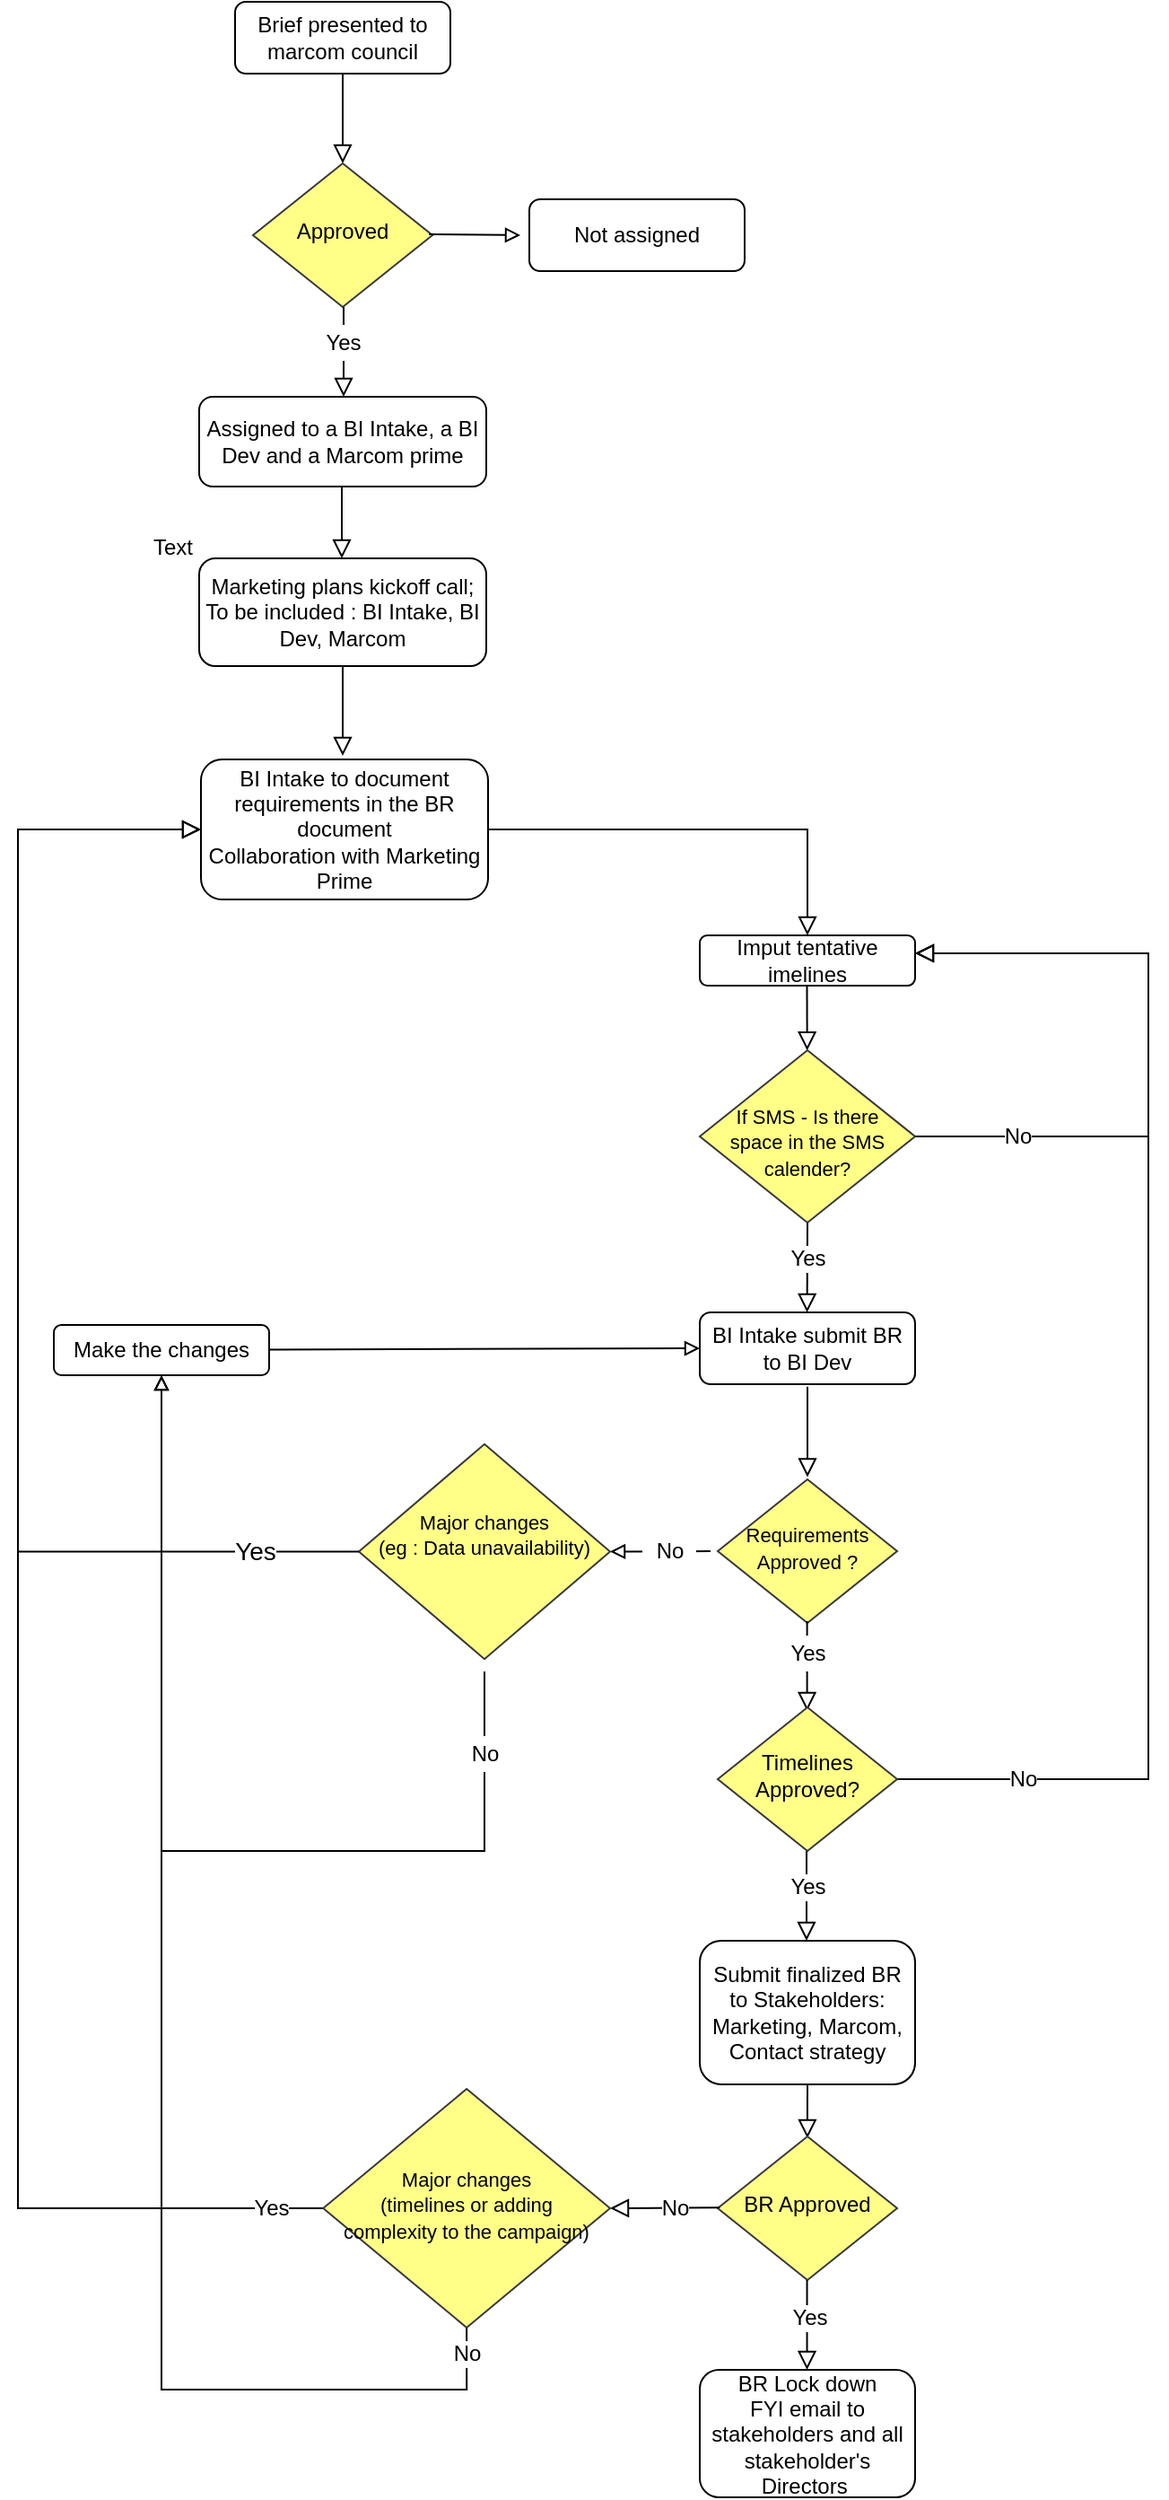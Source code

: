 <mxfile version="12.5.4" type="github">
  <diagram id="C5RBs43oDa-KdzZeNtuy" name="Page-1">
    <mxGraphModel dx="1206" dy="791" grid="1" gridSize="10" guides="1" tooltips="1" connect="1" arrows="1" fold="1" page="1" pageScale="1" pageWidth="827" pageHeight="1169" math="0" shadow="0">
      <root>
        <mxCell id="WIyWlLk6GJQsqaUBKTNV-0"/>
        <mxCell id="WIyWlLk6GJQsqaUBKTNV-1" parent="WIyWlLk6GJQsqaUBKTNV-0"/>
        <mxCell id="WlS0nSgw3Jyz-_eudb85-21" value="" style="rounded=0;html=1;jettySize=auto;orthogonalLoop=1;fontSize=11;endArrow=block;endFill=0;endSize=8;strokeWidth=1;shadow=0;labelBackgroundColor=none;" parent="WIyWlLk6GJQsqaUBKTNV-1" edge="1">
          <mxGeometry relative="1" as="geometry">
            <mxPoint x="460.001" y="851.429" as="sourcePoint"/>
            <mxPoint x="460.001" y="901.714" as="targetPoint"/>
          </mxGeometry>
        </mxCell>
        <mxCell id="WlS0nSgw3Jyz-_eudb85-14" value="" style="rounded=0;html=1;jettySize=auto;orthogonalLoop=1;fontSize=11;endArrow=block;endFill=0;endSize=8;strokeWidth=1;shadow=0;labelBackgroundColor=none;" parent="WIyWlLk6GJQsqaUBKTNV-1" edge="1">
          <mxGeometry relative="1" as="geometry">
            <mxPoint x="200.5" y="340" as="sourcePoint"/>
            <mxPoint x="200.5" y="390" as="targetPoint"/>
          </mxGeometry>
        </mxCell>
        <mxCell id="WIyWlLk6GJQsqaUBKTNV-2" value="" style="rounded=0;html=1;jettySize=auto;orthogonalLoop=1;fontSize=11;endArrow=block;endFill=0;endSize=8;strokeWidth=1;shadow=0;labelBackgroundColor=none;" parent="WIyWlLk6GJQsqaUBKTNV-1" source="WIyWlLk6GJQsqaUBKTNV-3" target="WIyWlLk6GJQsqaUBKTNV-6" edge="1">
          <mxGeometry relative="1" as="geometry"/>
        </mxCell>
        <mxCell id="WIyWlLk6GJQsqaUBKTNV-3" value="Brief presented to marcom council " style="rounded=1;whiteSpace=wrap;html=1;fontSize=12;glass=0;strokeWidth=1;shadow=0;labelBackgroundColor=none;" parent="WIyWlLk6GJQsqaUBKTNV-1" vertex="1">
          <mxGeometry x="141" y="80" width="120" height="40" as="geometry"/>
        </mxCell>
        <mxCell id="WIyWlLk6GJQsqaUBKTNV-6" value="Approved" style="rhombus;whiteSpace=wrap;html=1;shadow=0;fontFamily=Helvetica;fontSize=12;align=center;strokeWidth=1;spacing=6;spacingTop=-4;fillColor=#ffff88;strokeColor=#36393d;" parent="WIyWlLk6GJQsqaUBKTNV-1" vertex="1">
          <mxGeometry x="151" y="170" width="100" height="80" as="geometry"/>
        </mxCell>
        <mxCell id="WIyWlLk6GJQsqaUBKTNV-7" value="Not assigned" style="rounded=1;whiteSpace=wrap;html=1;fontSize=12;glass=0;strokeWidth=1;shadow=0;" parent="WIyWlLk6GJQsqaUBKTNV-1" vertex="1">
          <mxGeometry x="305" y="190" width="120" height="40" as="geometry"/>
        </mxCell>
        <mxCell id="WlS0nSgw3Jyz-_eudb85-1" value="Assigned to a BI Intake, a BI Dev and a Marcom prime" style="rounded=1;whiteSpace=wrap;html=1;fontSize=12;glass=0;strokeWidth=1;shadow=0;" parent="WIyWlLk6GJQsqaUBKTNV-1" vertex="1">
          <mxGeometry x="121" y="300" width="160" height="50" as="geometry"/>
        </mxCell>
        <mxCell id="WlS0nSgw3Jyz-_eudb85-6" value="" style="rounded=0;html=1;jettySize=auto;orthogonalLoop=1;fontSize=11;endArrow=block;endFill=0;endSize=8;strokeWidth=1;shadow=0;labelBackgroundColor=none;" parent="WIyWlLk6GJQsqaUBKTNV-1" edge="1">
          <mxGeometry relative="1" as="geometry">
            <mxPoint x="201.5" y="250" as="sourcePoint"/>
            <mxPoint x="201.5" y="300" as="targetPoint"/>
          </mxGeometry>
        </mxCell>
        <mxCell id="WlS0nSgw3Jyz-_eudb85-13" value="&lt;div&gt;Marketing plans kickoff call;&lt;/div&gt;&lt;div&gt;To be included : BI Intake, BI Dev, Marcom &lt;/div&gt;" style="rounded=1;whiteSpace=wrap;html=1;fontSize=12;glass=0;strokeWidth=1;shadow=0;" parent="WIyWlLk6GJQsqaUBKTNV-1" vertex="1">
          <mxGeometry x="121" y="390" width="160" height="60" as="geometry"/>
        </mxCell>
        <mxCell id="WlS0nSgw3Jyz-_eudb85-17" value="" style="rounded=0;html=1;jettySize=auto;orthogonalLoop=1;fontSize=11;endArrow=block;endFill=0;endSize=8;strokeWidth=1;shadow=0;labelBackgroundColor=none;edgeStyle=orthogonalEdgeStyle;entryX=0.5;entryY=0;entryDx=0;entryDy=0;" parent="WIyWlLk6GJQsqaUBKTNV-1" source="WlS0nSgw3Jyz-_eudb85-18" target="WlS0nSgw3Jyz-_eudb85-32" edge="1">
          <mxGeometry relative="1" as="geometry">
            <mxPoint x="370" y="540" as="sourcePoint"/>
            <mxPoint x="460" y="590" as="targetPoint"/>
            <Array as="points">
              <mxPoint x="460" y="541"/>
            </Array>
          </mxGeometry>
        </mxCell>
        <mxCell id="WlS0nSgw3Jyz-_eudb85-18" value="&lt;div&gt;BI Intake to document requirements in the BR document&lt;br&gt;&lt;/div&gt;&lt;div&gt;Collaboration with Marketing Prime&lt;/div&gt;" style="rounded=1;whiteSpace=wrap;html=1;fontSize=12;glass=0;strokeWidth=1;shadow=0;" parent="WIyWlLk6GJQsqaUBKTNV-1" vertex="1">
          <mxGeometry x="122" y="502" width="160" height="78" as="geometry"/>
        </mxCell>
        <mxCell id="WlS0nSgw3Jyz-_eudb85-19" value="" style="rounded=0;html=1;jettySize=auto;orthogonalLoop=1;fontSize=11;endArrow=block;endFill=0;endSize=8;strokeWidth=1;shadow=0;labelBackgroundColor=none;exitX=0.5;exitY=1;exitDx=0;exitDy=0;" parent="WIyWlLk6GJQsqaUBKTNV-1" source="WlS0nSgw3Jyz-_eudb85-13" edge="1">
          <mxGeometry relative="1" as="geometry">
            <mxPoint x="200.43" y="470" as="sourcePoint"/>
            <mxPoint x="201" y="500" as="targetPoint"/>
          </mxGeometry>
        </mxCell>
        <mxCell id="WlS0nSgw3Jyz-_eudb85-22" value="BI Intake submit BR to BI Dev" style="rounded=1;whiteSpace=wrap;html=1;fontSize=12;glass=0;strokeWidth=1;shadow=0;" parent="WIyWlLk6GJQsqaUBKTNV-1" vertex="1">
          <mxGeometry x="400" y="810" width="120" height="40" as="geometry"/>
        </mxCell>
        <mxCell id="GRO3PZ2oIofHFS6x7ogk-1" style="rounded=0;orthogonalLoop=1;jettySize=auto;html=1;labelBackgroundColor=#ffffff;fontSize=12;entryX=1;entryY=0.5;entryDx=0;entryDy=0;endArrow=block;endFill=0;" parent="WIyWlLk6GJQsqaUBKTNV-1" target="thONTzHvAQTm7MkxNFuJ-1" edge="1">
          <mxGeometry relative="1" as="geometry">
            <mxPoint x="370" y="943" as="targetPoint"/>
            <mxPoint x="406" y="943" as="sourcePoint"/>
          </mxGeometry>
        </mxCell>
        <mxCell id="WlS0nSgw3Jyz-_eudb85-24" value="&lt;font style=&quot;font-size: 11px&quot;&gt;Requirements Approved ?&lt;/font&gt;" style="rhombus;whiteSpace=wrap;html=1;shadow=0;fontFamily=Helvetica;fontSize=12;align=center;strokeWidth=1;spacing=6;spacingTop=-4;fillColor=#ffff88;strokeColor=#36393d;" parent="WIyWlLk6GJQsqaUBKTNV-1" vertex="1">
          <mxGeometry x="410" y="903" width="100" height="80" as="geometry"/>
        </mxCell>
        <mxCell id="WlS0nSgw3Jyz-_eudb85-26" value="" style="rounded=0;html=1;jettySize=auto;orthogonalLoop=1;fontSize=11;endArrow=block;endFill=0;endSize=8;strokeWidth=1;shadow=0;labelBackgroundColor=none;" parent="WIyWlLk6GJQsqaUBKTNV-1" edge="1">
          <mxGeometry relative="1" as="geometry">
            <mxPoint x="459.8" y="982" as="sourcePoint"/>
            <mxPoint x="459.8" y="1032" as="targetPoint"/>
          </mxGeometry>
        </mxCell>
        <mxCell id="WlS0nSgw3Jyz-_eudb85-27" value="Yes" style="text;html=1;align=center;verticalAlign=middle;resizable=0;points=[];autosize=1;fillColor=#ffffff;" parent="WIyWlLk6GJQsqaUBKTNV-1" vertex="1">
          <mxGeometry x="440" y="990" width="40" height="20" as="geometry"/>
        </mxCell>
        <mxCell id="WlS0nSgw3Jyz-_eudb85-32" value="Imput tentative imelines " style="rounded=1;whiteSpace=wrap;html=1;fontSize=12;glass=0;strokeWidth=1;shadow=0;" parent="WIyWlLk6GJQsqaUBKTNV-1" vertex="1">
          <mxGeometry x="400" y="600" width="120" height="28" as="geometry"/>
        </mxCell>
        <mxCell id="WlS0nSgw3Jyz-_eudb85-33" value="" style="rounded=0;html=1;jettySize=auto;orthogonalLoop=1;fontSize=11;endArrow=block;endFill=0;endSize=8;strokeWidth=1;shadow=0;labelBackgroundColor=none;" parent="WIyWlLk6GJQsqaUBKTNV-1" target="WlS0nSgw3Jyz-_eudb85-35" edge="1">
          <mxGeometry relative="1" as="geometry">
            <mxPoint x="459.743" y="628.114" as="sourcePoint"/>
            <mxPoint x="459.743" y="678.4" as="targetPoint"/>
          </mxGeometry>
        </mxCell>
        <mxCell id="WlS0nSgw3Jyz-_eudb85-35" value="&lt;font style=&quot;font-size: 11px&quot;&gt;If SMS - Is there space in the SMS calender? &lt;/font&gt;" style="rhombus;whiteSpace=wrap;html=1;shadow=0;fontFamily=Helvetica;fontSize=12;align=center;strokeWidth=1;spacing=6;spacingTop=5;fillColor=#ffff88;strokeColor=#36393d;" parent="WIyWlLk6GJQsqaUBKTNV-1" vertex="1">
          <mxGeometry x="400" y="664" width="120" height="96" as="geometry"/>
        </mxCell>
        <mxCell id="WlS0nSgw3Jyz-_eudb85-36" value="" style="rounded=0;html=1;jettySize=auto;orthogonalLoop=1;fontSize=11;endArrow=block;endFill=0;endSize=8;strokeWidth=1;shadow=0;labelBackgroundColor=none;" parent="WIyWlLk6GJQsqaUBKTNV-1" edge="1">
          <mxGeometry relative="1" as="geometry">
            <mxPoint x="460" y="760" as="sourcePoint"/>
            <mxPoint x="459.8" y="810" as="targetPoint"/>
          </mxGeometry>
        </mxCell>
        <mxCell id="WlS0nSgw3Jyz-_eudb85-37" value="Yes" style="text;html=1;align=center;verticalAlign=middle;resizable=0;points=[];autosize=1;labelBackgroundColor=#ffffff;" parent="WIyWlLk6GJQsqaUBKTNV-1" vertex="1">
          <mxGeometry x="440" y="770" width="40" height="20" as="geometry"/>
        </mxCell>
        <mxCell id="WlS0nSgw3Jyz-_eudb85-38" value="No" style="edgeStyle=orthogonalEdgeStyle;rounded=0;html=1;jettySize=auto;orthogonalLoop=1;fontSize=12;endArrow=block;endFill=0;endSize=8;strokeWidth=1;shadow=0;labelBackgroundColor=#ffffff;exitX=1;exitY=0.5;exitDx=0;exitDy=0;entryX=1;entryY=0.357;entryDx=0;entryDy=0;entryPerimeter=0;" parent="WIyWlLk6GJQsqaUBKTNV-1" source="WlS0nSgw3Jyz-_eudb85-35" target="WlS0nSgw3Jyz-_eudb85-32" edge="1">
          <mxGeometry x="-0.684" relative="1" as="geometry">
            <mxPoint as="offset"/>
            <mxPoint x="530" y="694" as="sourcePoint"/>
            <mxPoint x="520" y="610" as="targetPoint"/>
            <Array as="points">
              <mxPoint x="650" y="712"/>
              <mxPoint x="650" y="610"/>
            </Array>
          </mxGeometry>
        </mxCell>
        <mxCell id="WlS0nSgw3Jyz-_eudb85-47" value="No" style="edgeStyle=orthogonalEdgeStyle;rounded=0;html=1;jettySize=auto;orthogonalLoop=1;fontSize=12;endArrow=block;endFill=0;endSize=8;strokeWidth=1;shadow=0;labelBackgroundColor=#ffffff;spacing=2;" parent="WIyWlLk6GJQsqaUBKTNV-1" source="WlS0nSgw3Jyz-_eudb85-48" target="WlS0nSgw3Jyz-_eudb85-32" edge="1">
          <mxGeometry x="-0.808" relative="1" as="geometry">
            <mxPoint as="offset"/>
            <mxPoint x="530" y="610" as="targetPoint"/>
            <Array as="points">
              <mxPoint x="650" y="1070"/>
              <mxPoint x="650" y="610"/>
            </Array>
          </mxGeometry>
        </mxCell>
        <mxCell id="WlS0nSgw3Jyz-_eudb85-48" value="Timelines Approved?" style="rhombus;whiteSpace=wrap;html=1;shadow=0;fontFamily=Helvetica;fontSize=12;align=center;strokeWidth=1;spacing=6;spacingTop=-4;fillColor=#ffff88;strokeColor=#36393d;" parent="WIyWlLk6GJQsqaUBKTNV-1" vertex="1">
          <mxGeometry x="410" y="1030" width="100" height="80" as="geometry"/>
        </mxCell>
        <mxCell id="WlS0nSgw3Jyz-_eudb85-49" value="" style="rounded=0;html=1;jettySize=auto;orthogonalLoop=1;fontSize=11;endArrow=block;endFill=0;endSize=8;strokeWidth=1;shadow=0;labelBackgroundColor=none;" parent="WIyWlLk6GJQsqaUBKTNV-1" edge="1">
          <mxGeometry relative="1" as="geometry">
            <mxPoint x="459.5" y="1110" as="sourcePoint"/>
            <mxPoint x="459.5" y="1160" as="targetPoint"/>
          </mxGeometry>
        </mxCell>
        <mxCell id="WlS0nSgw3Jyz-_eudb85-50" value="Yes" style="text;html=1;align=center;verticalAlign=middle;resizable=0;points=[];autosize=1;labelBackgroundColor=#ffffff;" parent="WIyWlLk6GJQsqaUBKTNV-1" vertex="1">
          <mxGeometry x="440" y="1120" width="40" height="20" as="geometry"/>
        </mxCell>
        <mxCell id="WlS0nSgw3Jyz-_eudb85-52" value="&lt;div&gt;Submit finalized BR to Stakeholders: Marketing, Marcom, Contact strategy&lt;br&gt;&lt;/div&gt;" style="rounded=1;whiteSpace=wrap;html=1;fontSize=12;glass=0;strokeWidth=1;shadow=0;" parent="WIyWlLk6GJQsqaUBKTNV-1" vertex="1">
          <mxGeometry x="400" y="1160" width="120" height="80" as="geometry"/>
        </mxCell>
        <mxCell id="WlS0nSgw3Jyz-_eudb85-53" value="" style="rounded=0;html=1;jettySize=auto;orthogonalLoop=1;fontSize=11;endArrow=block;endFill=0;endSize=8;strokeWidth=1;shadow=0;labelBackgroundColor=none;entryX=0.5;entryY=0;entryDx=0;entryDy=0;" parent="WIyWlLk6GJQsqaUBKTNV-1" edge="1">
          <mxGeometry relative="1" as="geometry">
            <mxPoint x="460" y="1240" as="sourcePoint"/>
            <mxPoint x="459.93" y="1269.953" as="targetPoint"/>
          </mxGeometry>
        </mxCell>
        <mxCell id="WlS0nSgw3Jyz-_eudb85-54" value="BR Approved" style="rhombus;whiteSpace=wrap;html=1;shadow=0;fontFamily=Helvetica;fontSize=12;align=center;strokeWidth=1;spacing=6;spacingTop=-4;fillColor=#ffff88;strokeColor=#36393d;" parent="WIyWlLk6GJQsqaUBKTNV-1" vertex="1">
          <mxGeometry x="410" y="1269" width="100" height="80" as="geometry"/>
        </mxCell>
        <mxCell id="WlS0nSgw3Jyz-_eudb85-55" value="" style="rounded=0;html=1;jettySize=auto;orthogonalLoop=1;fontSize=11;endArrow=block;endFill=0;endSize=8;strokeWidth=1;shadow=0;labelBackgroundColor=none;edgeStyle=orthogonalEdgeStyle;" parent="WIyWlLk6GJQsqaUBKTNV-1" edge="1">
          <mxGeometry relative="1" as="geometry">
            <mxPoint x="459.77" y="1349" as="sourcePoint"/>
            <mxPoint x="459.77" y="1399" as="targetPoint"/>
          </mxGeometry>
        </mxCell>
        <mxCell id="WlS0nSgw3Jyz-_eudb85-56" value="Yes" style="text;html=1;align=center;verticalAlign=middle;resizable=0;points=[];autosize=1;labelBackgroundColor=#ffffff;" parent="WIyWlLk6GJQsqaUBKTNV-1" vertex="1">
          <mxGeometry x="441" y="1360" width="40" height="20" as="geometry"/>
        </mxCell>
        <mxCell id="WlS0nSgw3Jyz-_eudb85-57" value="&lt;div&gt;BR Lock down&lt;br&gt;&lt;/div&gt;&lt;div&gt;FYI email to stakeholders and all stakeholder&#39;s Directors&amp;nbsp; &lt;/div&gt;" style="rounded=1;whiteSpace=wrap;html=1;fontSize=12;glass=0;strokeWidth=1;shadow=0;" parent="WIyWlLk6GJQsqaUBKTNV-1" vertex="1">
          <mxGeometry x="400" y="1399" width="120" height="71" as="geometry"/>
        </mxCell>
        <mxCell id="WlS0nSgw3Jyz-_eudb85-62" value="No" style="rounded=0;html=1;jettySize=auto;orthogonalLoop=1;fontSize=12;endArrow=block;endFill=0;endSize=8;strokeWidth=1;shadow=0;labelBackgroundColor=#ffffff;" parent="WIyWlLk6GJQsqaUBKTNV-1" edge="1">
          <mxGeometry x="-0.176" relative="1" as="geometry">
            <mxPoint as="offset"/>
            <mxPoint x="411.11" y="1308.67" as="sourcePoint"/>
            <mxPoint x="350" y="1309" as="targetPoint"/>
          </mxGeometry>
        </mxCell>
        <mxCell id="WlS0nSgw3Jyz-_eudb85-68" value="" style="rounded=0;html=1;jettySize=auto;orthogonalLoop=1;fontSize=11;endArrow=block;endFill=0;endSize=8;strokeWidth=1;shadow=0;labelBackgroundColor=none;edgeStyle=orthogonalEdgeStyle;" parent="WIyWlLk6GJQsqaUBKTNV-1" target="WlS0nSgw3Jyz-_eudb85-18" edge="1">
          <mxGeometry relative="1" as="geometry">
            <mxPoint x="200" y="1309" as="sourcePoint"/>
            <mxPoint x="220" y="570" as="targetPoint"/>
            <Array as="points">
              <mxPoint x="20" y="1309"/>
              <mxPoint x="20" y="541"/>
            </Array>
          </mxGeometry>
        </mxCell>
        <mxCell id="thONTzHvAQTm7MkxNFuJ-1" value="&lt;div style=&quot;font-size: 11px;&quot;&gt;&lt;font style=&quot;font-size: 11px;&quot;&gt;Major changes&lt;br style=&quot;font-size: 11px;&quot;&gt;&lt;/font&gt;&lt;/div&gt;&lt;div style=&quot;font-size: 11px;&quot;&gt;&lt;font style=&quot;font-size: 11px;&quot;&gt;(eg : Data unavailability)&lt;/font&gt;&lt;/div&gt;" style="rhombus;whiteSpace=wrap;html=1;shadow=0;fontFamily=Helvetica;fontSize=11;align=center;strokeWidth=1;spacing=1;spacingTop=-18;fillColor=#ffff88;strokeColor=#36393d;" parent="WIyWlLk6GJQsqaUBKTNV-1" vertex="1">
          <mxGeometry x="210" y="883.38" width="140" height="119.75" as="geometry"/>
        </mxCell>
        <mxCell id="thONTzHvAQTm7MkxNFuJ-4" value="" style="rounded=0;html=1;jettySize=auto;orthogonalLoop=1;fontSize=11;endArrow=block;endFill=0;endSize=8;strokeWidth=1;shadow=0;labelBackgroundColor=none;edgeStyle=orthogonalEdgeStyle;exitX=0;exitY=0.5;exitDx=0;exitDy=0;" parent="WIyWlLk6GJQsqaUBKTNV-1" source="thONTzHvAQTm7MkxNFuJ-1" target="WlS0nSgw3Jyz-_eudb85-18" edge="1">
          <mxGeometry relative="1" as="geometry">
            <mxPoint x="240" y="943" as="sourcePoint"/>
            <mxPoint x="220" y="553" as="targetPoint"/>
            <Array as="points">
              <mxPoint x="20" y="943"/>
              <mxPoint x="20" y="541"/>
            </Array>
          </mxGeometry>
        </mxCell>
        <mxCell id="thONTzHvAQTm7MkxNFuJ-5" value="Yes" style="text;html=1;align=center;verticalAlign=middle;resizable=0;points=[];labelBackgroundColor=#ffffff;fontSize=14;spacingLeft=7;spacingRight=5;" parent="thONTzHvAQTm7MkxNFuJ-4" vertex="1" connectable="0">
          <mxGeometry x="-0.103" y="-1" relative="1" as="geometry">
            <mxPoint x="129.86" y="121.29" as="offset"/>
          </mxGeometry>
        </mxCell>
        <mxCell id="thONTzHvAQTm7MkxNFuJ-9" value="Make the changes" style="rounded=1;whiteSpace=wrap;html=1;fontSize=12;glass=0;strokeWidth=1;shadow=0;" parent="WIyWlLk6GJQsqaUBKTNV-1" vertex="1">
          <mxGeometry x="40" y="817" width="120" height="28" as="geometry"/>
        </mxCell>
        <mxCell id="thONTzHvAQTm7MkxNFuJ-12" value="" style="endArrow=block;html=1;endFill=0;exitX=0.5;exitY=1;exitDx=0;exitDy=0;rounded=0;edgeStyle=orthogonalEdgeStyle;entryX=0.5;entryY=1;entryDx=0;entryDy=0;" parent="WIyWlLk6GJQsqaUBKTNV-1" source="WlS0nSgw3Jyz-_eudb85-63" target="thONTzHvAQTm7MkxNFuJ-9" edge="1">
          <mxGeometry width="50" height="50" relative="1" as="geometry">
            <mxPoint x="273.44" y="1449" as="sourcePoint"/>
            <mxPoint x="90" y="1100" as="targetPoint"/>
            <Array as="points">
              <mxPoint x="270" y="1410"/>
              <mxPoint x="100" y="1410"/>
            </Array>
          </mxGeometry>
        </mxCell>
        <mxCell id="thONTzHvAQTm7MkxNFuJ-13" value="No" style="text;html=1;align=center;verticalAlign=middle;resizable=0;points=[];autosize=1;labelBackgroundColor=#ffffff;" parent="WIyWlLk6GJQsqaUBKTNV-1" vertex="1">
          <mxGeometry x="255.06" y="1380" width="30" height="20" as="geometry"/>
        </mxCell>
        <mxCell id="thONTzHvAQTm7MkxNFuJ-14" value="" style="endArrow=block;html=1;entryX=0;entryY=0.5;entryDx=0;entryDy=0;rounded=0;endFill=0;" parent="WIyWlLk6GJQsqaUBKTNV-1" target="WlS0nSgw3Jyz-_eudb85-22" edge="1">
          <mxGeometry width="50" height="50" relative="1" as="geometry">
            <mxPoint x="160" y="830.71" as="sourcePoint"/>
            <mxPoint x="370" y="830.71" as="targetPoint"/>
          </mxGeometry>
        </mxCell>
        <mxCell id="thONTzHvAQTm7MkxNFuJ-15" value="" style="endArrow=block;html=1;endFill=0;rounded=0;edgeStyle=orthogonalEdgeStyle;entryX=0.5;entryY=1;entryDx=0;entryDy=0;" parent="WIyWlLk6GJQsqaUBKTNV-1" target="thONTzHvAQTm7MkxNFuJ-9" edge="1">
          <mxGeometry width="50" height="50" relative="1" as="geometry">
            <mxPoint x="280" y="1010" as="sourcePoint"/>
            <mxPoint x="110.143" y="855.143" as="targetPoint"/>
            <Array as="points">
              <mxPoint x="280" y="1110"/>
              <mxPoint x="100" y="1110"/>
            </Array>
          </mxGeometry>
        </mxCell>
        <mxCell id="WlS0nSgw3Jyz-_eudb85-15" value="Yes" style="text;html=1;align=center;verticalAlign=middle;resizable=0;points=[];autosize=1;fillColor=#ffffff;" parent="WIyWlLk6GJQsqaUBKTNV-1" vertex="1">
          <mxGeometry x="181" y="260" width="40" height="20" as="geometry"/>
        </mxCell>
        <mxCell id="mFHTGrnAapDMdwFzUga4-0" value="" style="endArrow=block;html=1;rounded=0;endFill=0;" parent="WIyWlLk6GJQsqaUBKTNV-1" edge="1">
          <mxGeometry width="50" height="50" relative="1" as="geometry">
            <mxPoint x="249" y="209.5" as="sourcePoint"/>
            <mxPoint x="300" y="210" as="targetPoint"/>
          </mxGeometry>
        </mxCell>
        <mxCell id="GRO3PZ2oIofHFS6x7ogk-5" value="No" style="text;html=1;align=center;verticalAlign=middle;resizable=0;points=[];autosize=1;fillColor=#ffffff;" parent="WIyWlLk6GJQsqaUBKTNV-1" vertex="1">
          <mxGeometry x="368" y="933.25" width="30" height="20" as="geometry"/>
        </mxCell>
        <mxCell id="WlS0nSgw3Jyz-_eudb85-74" value="Yes" style="text;html=1;align=center;verticalAlign=middle;resizable=0;points=[];autosize=1;labelBackgroundColor=#ffffff;" parent="WIyWlLk6GJQsqaUBKTNV-1" vertex="1">
          <mxGeometry x="141" y="1299" width="40" height="20" as="geometry"/>
        </mxCell>
        <mxCell id="thONTzHvAQTm7MkxNFuJ-16" value="No" style="text;html=1;align=center;verticalAlign=middle;resizable=0;points=[];autosize=1;fillColor=#FFFFFF;" parent="WIyWlLk6GJQsqaUBKTNV-1" vertex="1">
          <mxGeometry x="265" y="1046" width="30" height="20" as="geometry"/>
        </mxCell>
        <mxCell id="WlS0nSgw3Jyz-_eudb85-63" value="&lt;div&gt;&lt;font style=&quot;font-size: 11px&quot;&gt;Major changes&lt;/font&gt;&lt;/div&gt;&lt;div&gt;&lt;font style=&quot;font-size: 11px&quot;&gt;(timelines or adding complexity to the campaign) &lt;/font&gt;&lt;/div&gt;" style="rhombus;whiteSpace=wrap;html=1;shadow=0;fontFamily=Helvetica;fontSize=12;align=center;strokeWidth=1;spacing=6;spacingTop=-4;labelBackgroundColor=none;fillColor=#ffff88;strokeColor=#36393d;" parent="WIyWlLk6GJQsqaUBKTNV-1" vertex="1">
          <mxGeometry x="190.12" y="1242.53" width="159.88" height="132.95" as="geometry"/>
        </mxCell>
        <mxCell id="GRO3PZ2oIofHFS6x7ogk-3" value="Text" style="text;html=1;align=center;verticalAlign=middle;resizable=0;points=[];autosize=1;" vertex="1" parent="WIyWlLk6GJQsqaUBKTNV-1">
          <mxGeometry x="86" y="374" width="40" height="20" as="geometry"/>
        </mxCell>
      </root>
    </mxGraphModel>
  </diagram>
</mxfile>
